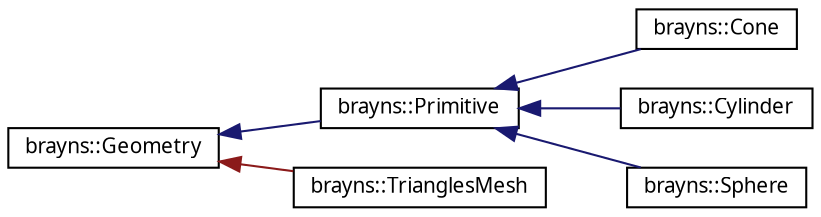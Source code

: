 digraph "Graphical Class Hierarchy"
{
  edge [fontname="Sans",fontsize="10",labelfontname="Sans",labelfontsize="10"];
  node [fontname="Sans",fontsize="10",shape=record];
  rankdir="LR";
  Node1 [label="brayns::Geometry",height=0.2,width=0.4,color="black", fillcolor="white", style="filled",URL="$classbrayns_1_1_geometry.html"];
  Node1 -> Node2 [dir="back",color="midnightblue",fontsize="10",style="solid",fontname="Sans"];
  Node2 [label="brayns::Primitive",height=0.2,width=0.4,color="black", fillcolor="white", style="filled",URL="$classbrayns_1_1_primitive.html"];
  Node2 -> Node3 [dir="back",color="midnightblue",fontsize="10",style="solid",fontname="Sans"];
  Node3 [label="brayns::Cone",height=0.2,width=0.4,color="black", fillcolor="white", style="filled",URL="$classbrayns_1_1_cone.html"];
  Node2 -> Node4 [dir="back",color="midnightblue",fontsize="10",style="solid",fontname="Sans"];
  Node4 [label="brayns::Cylinder",height=0.2,width=0.4,color="black", fillcolor="white", style="filled",URL="$classbrayns_1_1_cylinder.html"];
  Node2 -> Node5 [dir="back",color="midnightblue",fontsize="10",style="solid",fontname="Sans"];
  Node5 [label="brayns::Sphere",height=0.2,width=0.4,color="black", fillcolor="white", style="filled",URL="$classbrayns_1_1_sphere.html"];
  Node1 -> Node6 [dir="back",color="firebrick4",fontsize="10",style="solid",fontname="Sans"];
  Node6 [label="brayns::TrianglesMesh",height=0.2,width=0.4,color="black", fillcolor="white", style="filled",URL="$classbrayns_1_1_triangles_mesh.html"];
}
